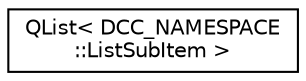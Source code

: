 digraph "类继承关系图"
{
  edge [fontname="Helvetica",fontsize="10",labelfontname="Helvetica",labelfontsize="10"];
  node [fontname="Helvetica",fontsize="10",shape=record];
  rankdir="LR";
  Node0 [label="QList\< DCC_NAMESPACE\l::ListSubItem \>",height=0.2,width=0.4,color="black", fillcolor="white", style="filled",URL="$class_q_list.html"];
}
